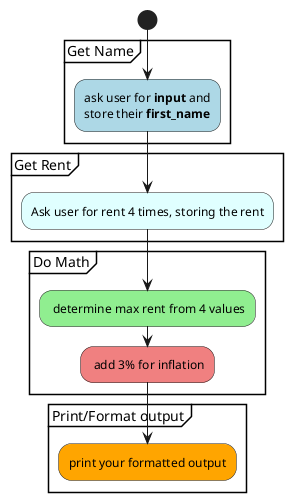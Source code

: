 @startuml
start
partition "Get Name"{
#lightblue:ask user for **input** and
store their **first_name**;
}
partition "Get Rent"{
#lightcyan:Ask user for rent 4 times, storing the rent;
}
partition "Do Math"{
    #lightgreen: determine max rent from 4 values;
    #lightcoral: add 3% for inflation;
}
partition "Print/Format output"{
#orange:print your formatted output;
}
@enduml
